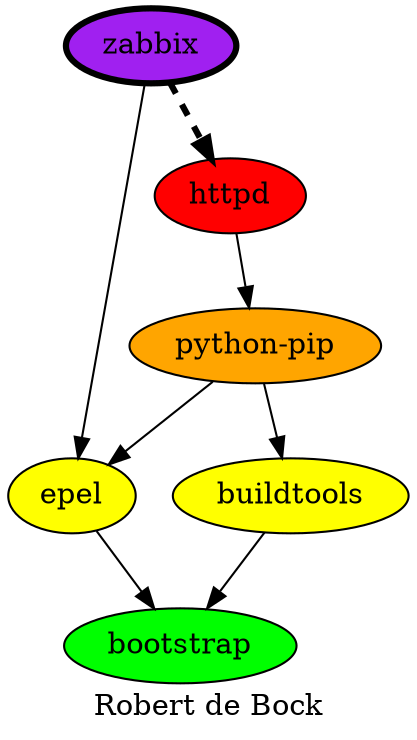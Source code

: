 digraph PhiloDilemma {
  label = "Robert de Bock" ;
  overlap=false
  {
    bootstrap [fillcolor=green style=filled]
    buildtools [fillcolor=yellow style=filled]
    epel [fillcolor=yellow style=filled]
    "python-pip" [fillcolor=orange style=filled]
    httpd [fillcolor=red style=filled]
    zabbix [fillcolor=purple style=filled penwidth=3]
  }
  {buildtools epel} -> bootstrap
  "python-pip" -> {buildtools epel}
  httpd -> "python-pip"
  zabbix -> epel
  zabbix -> httpd [style=dashed penwidth=3]
}
